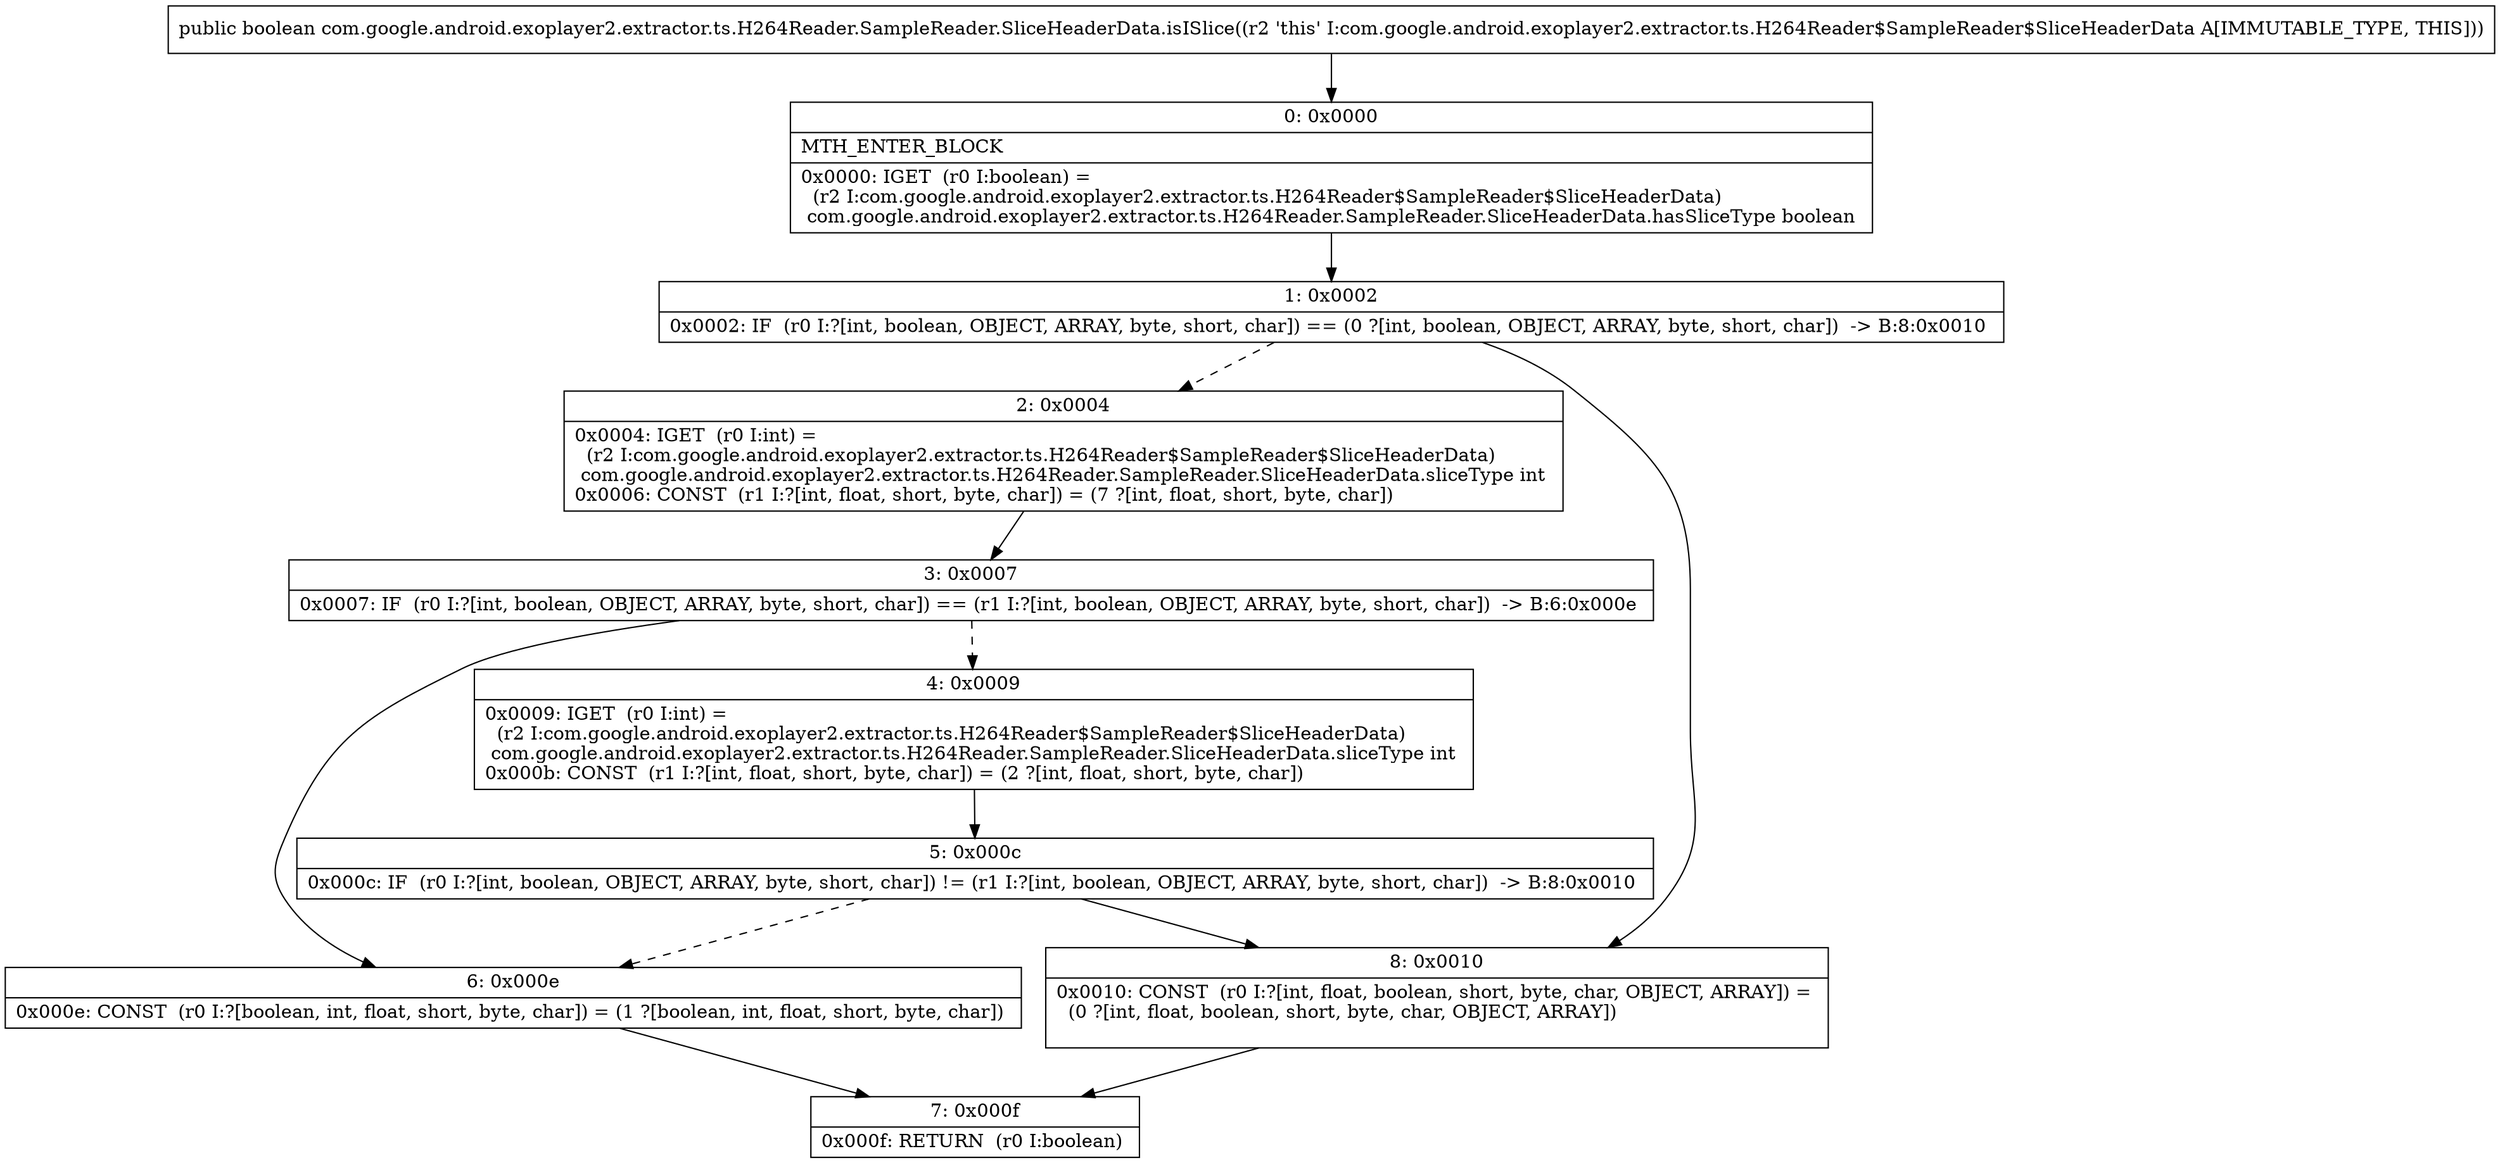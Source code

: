 digraph "CFG forcom.google.android.exoplayer2.extractor.ts.H264Reader.SampleReader.SliceHeaderData.isISlice()Z" {
Node_0 [shape=record,label="{0\:\ 0x0000|MTH_ENTER_BLOCK\l|0x0000: IGET  (r0 I:boolean) = \l  (r2 I:com.google.android.exoplayer2.extractor.ts.H264Reader$SampleReader$SliceHeaderData)\l com.google.android.exoplayer2.extractor.ts.H264Reader.SampleReader.SliceHeaderData.hasSliceType boolean \l}"];
Node_1 [shape=record,label="{1\:\ 0x0002|0x0002: IF  (r0 I:?[int, boolean, OBJECT, ARRAY, byte, short, char]) == (0 ?[int, boolean, OBJECT, ARRAY, byte, short, char])  \-\> B:8:0x0010 \l}"];
Node_2 [shape=record,label="{2\:\ 0x0004|0x0004: IGET  (r0 I:int) = \l  (r2 I:com.google.android.exoplayer2.extractor.ts.H264Reader$SampleReader$SliceHeaderData)\l com.google.android.exoplayer2.extractor.ts.H264Reader.SampleReader.SliceHeaderData.sliceType int \l0x0006: CONST  (r1 I:?[int, float, short, byte, char]) = (7 ?[int, float, short, byte, char]) \l}"];
Node_3 [shape=record,label="{3\:\ 0x0007|0x0007: IF  (r0 I:?[int, boolean, OBJECT, ARRAY, byte, short, char]) == (r1 I:?[int, boolean, OBJECT, ARRAY, byte, short, char])  \-\> B:6:0x000e \l}"];
Node_4 [shape=record,label="{4\:\ 0x0009|0x0009: IGET  (r0 I:int) = \l  (r2 I:com.google.android.exoplayer2.extractor.ts.H264Reader$SampleReader$SliceHeaderData)\l com.google.android.exoplayer2.extractor.ts.H264Reader.SampleReader.SliceHeaderData.sliceType int \l0x000b: CONST  (r1 I:?[int, float, short, byte, char]) = (2 ?[int, float, short, byte, char]) \l}"];
Node_5 [shape=record,label="{5\:\ 0x000c|0x000c: IF  (r0 I:?[int, boolean, OBJECT, ARRAY, byte, short, char]) != (r1 I:?[int, boolean, OBJECT, ARRAY, byte, short, char])  \-\> B:8:0x0010 \l}"];
Node_6 [shape=record,label="{6\:\ 0x000e|0x000e: CONST  (r0 I:?[boolean, int, float, short, byte, char]) = (1 ?[boolean, int, float, short, byte, char]) \l}"];
Node_7 [shape=record,label="{7\:\ 0x000f|0x000f: RETURN  (r0 I:boolean) \l}"];
Node_8 [shape=record,label="{8\:\ 0x0010|0x0010: CONST  (r0 I:?[int, float, boolean, short, byte, char, OBJECT, ARRAY]) = \l  (0 ?[int, float, boolean, short, byte, char, OBJECT, ARRAY])\l \l}"];
MethodNode[shape=record,label="{public boolean com.google.android.exoplayer2.extractor.ts.H264Reader.SampleReader.SliceHeaderData.isISlice((r2 'this' I:com.google.android.exoplayer2.extractor.ts.H264Reader$SampleReader$SliceHeaderData A[IMMUTABLE_TYPE, THIS])) }"];
MethodNode -> Node_0;
Node_0 -> Node_1;
Node_1 -> Node_2[style=dashed];
Node_1 -> Node_8;
Node_2 -> Node_3;
Node_3 -> Node_4[style=dashed];
Node_3 -> Node_6;
Node_4 -> Node_5;
Node_5 -> Node_6[style=dashed];
Node_5 -> Node_8;
Node_6 -> Node_7;
Node_8 -> Node_7;
}

